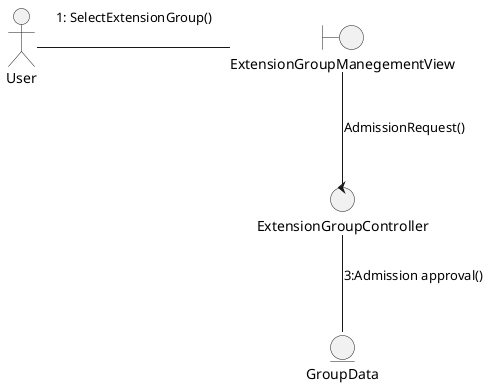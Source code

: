 @startuml DiagramaDeColabIngresarGrupoDeExtension

actor User

boundary ExtensionGroupManegementView

control ExtensionGroupController

entity GroupData


User - ExtensionGroupManegementView : 1: SelectExtensionGroup()\n 

ExtensionGroupManegementView -- ExtensionGroupController : AdmissionRequest()\n 

ExtensionGroupController -- GroupData : 3:Admission approval()\n

@enduml
